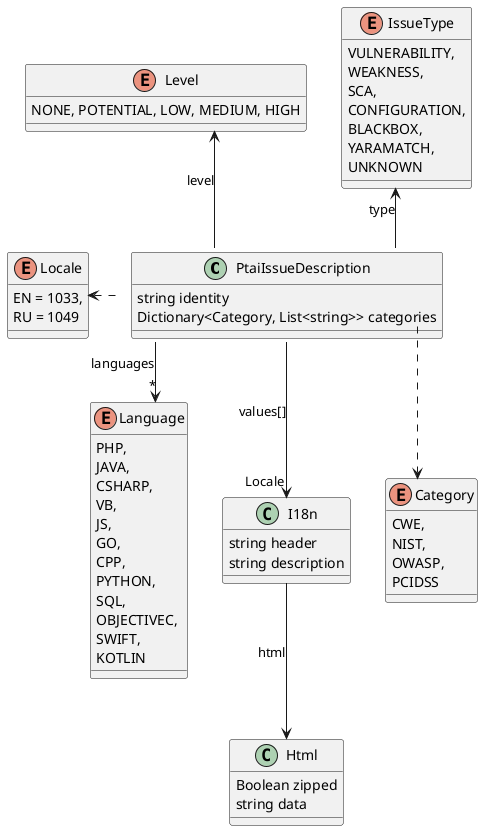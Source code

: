 @startumlskinparam linetype orthoclass PtaiIssueDescription {  string identity  Dictionary<Category, List<string>> categories}enum IssueType {  VULNERABILITY,   WEAKNESS,   SCA,   CONFIGURATION,   BLACKBOX,   YARAMATCH,   UNKNOWN}PtaiIssueDescription -up-> IssueType : typeenum Level{  NONE, POTENTIAL, LOW, MEDIUM, HIGH}PtaiIssueDescription -up-> Level : levelenum Category {   CWE,   NIST,   OWASP,   PCIDSS }PtaiIssueDescription::categories ..> Categoryenum Language{  PHP,   JAVA,   CSHARP,   VB,   JS,   GO,   CPP,   PYTHON,   SQL,   OBJECTIVEC,   SWIFT,   KOTLIN}PtaiIssueDescription -down-> "*" Language : languagesenum Locale{  EN = 1033,  RU = 1049}PtaiIssueDescription .left.> Localeclass I18n{  string header  string description}PtaiIssueDescription --> "Locale" I18n : values[]I18n --> Html : htmlclass Html{  Boolean zipped  string data}        @enduml
